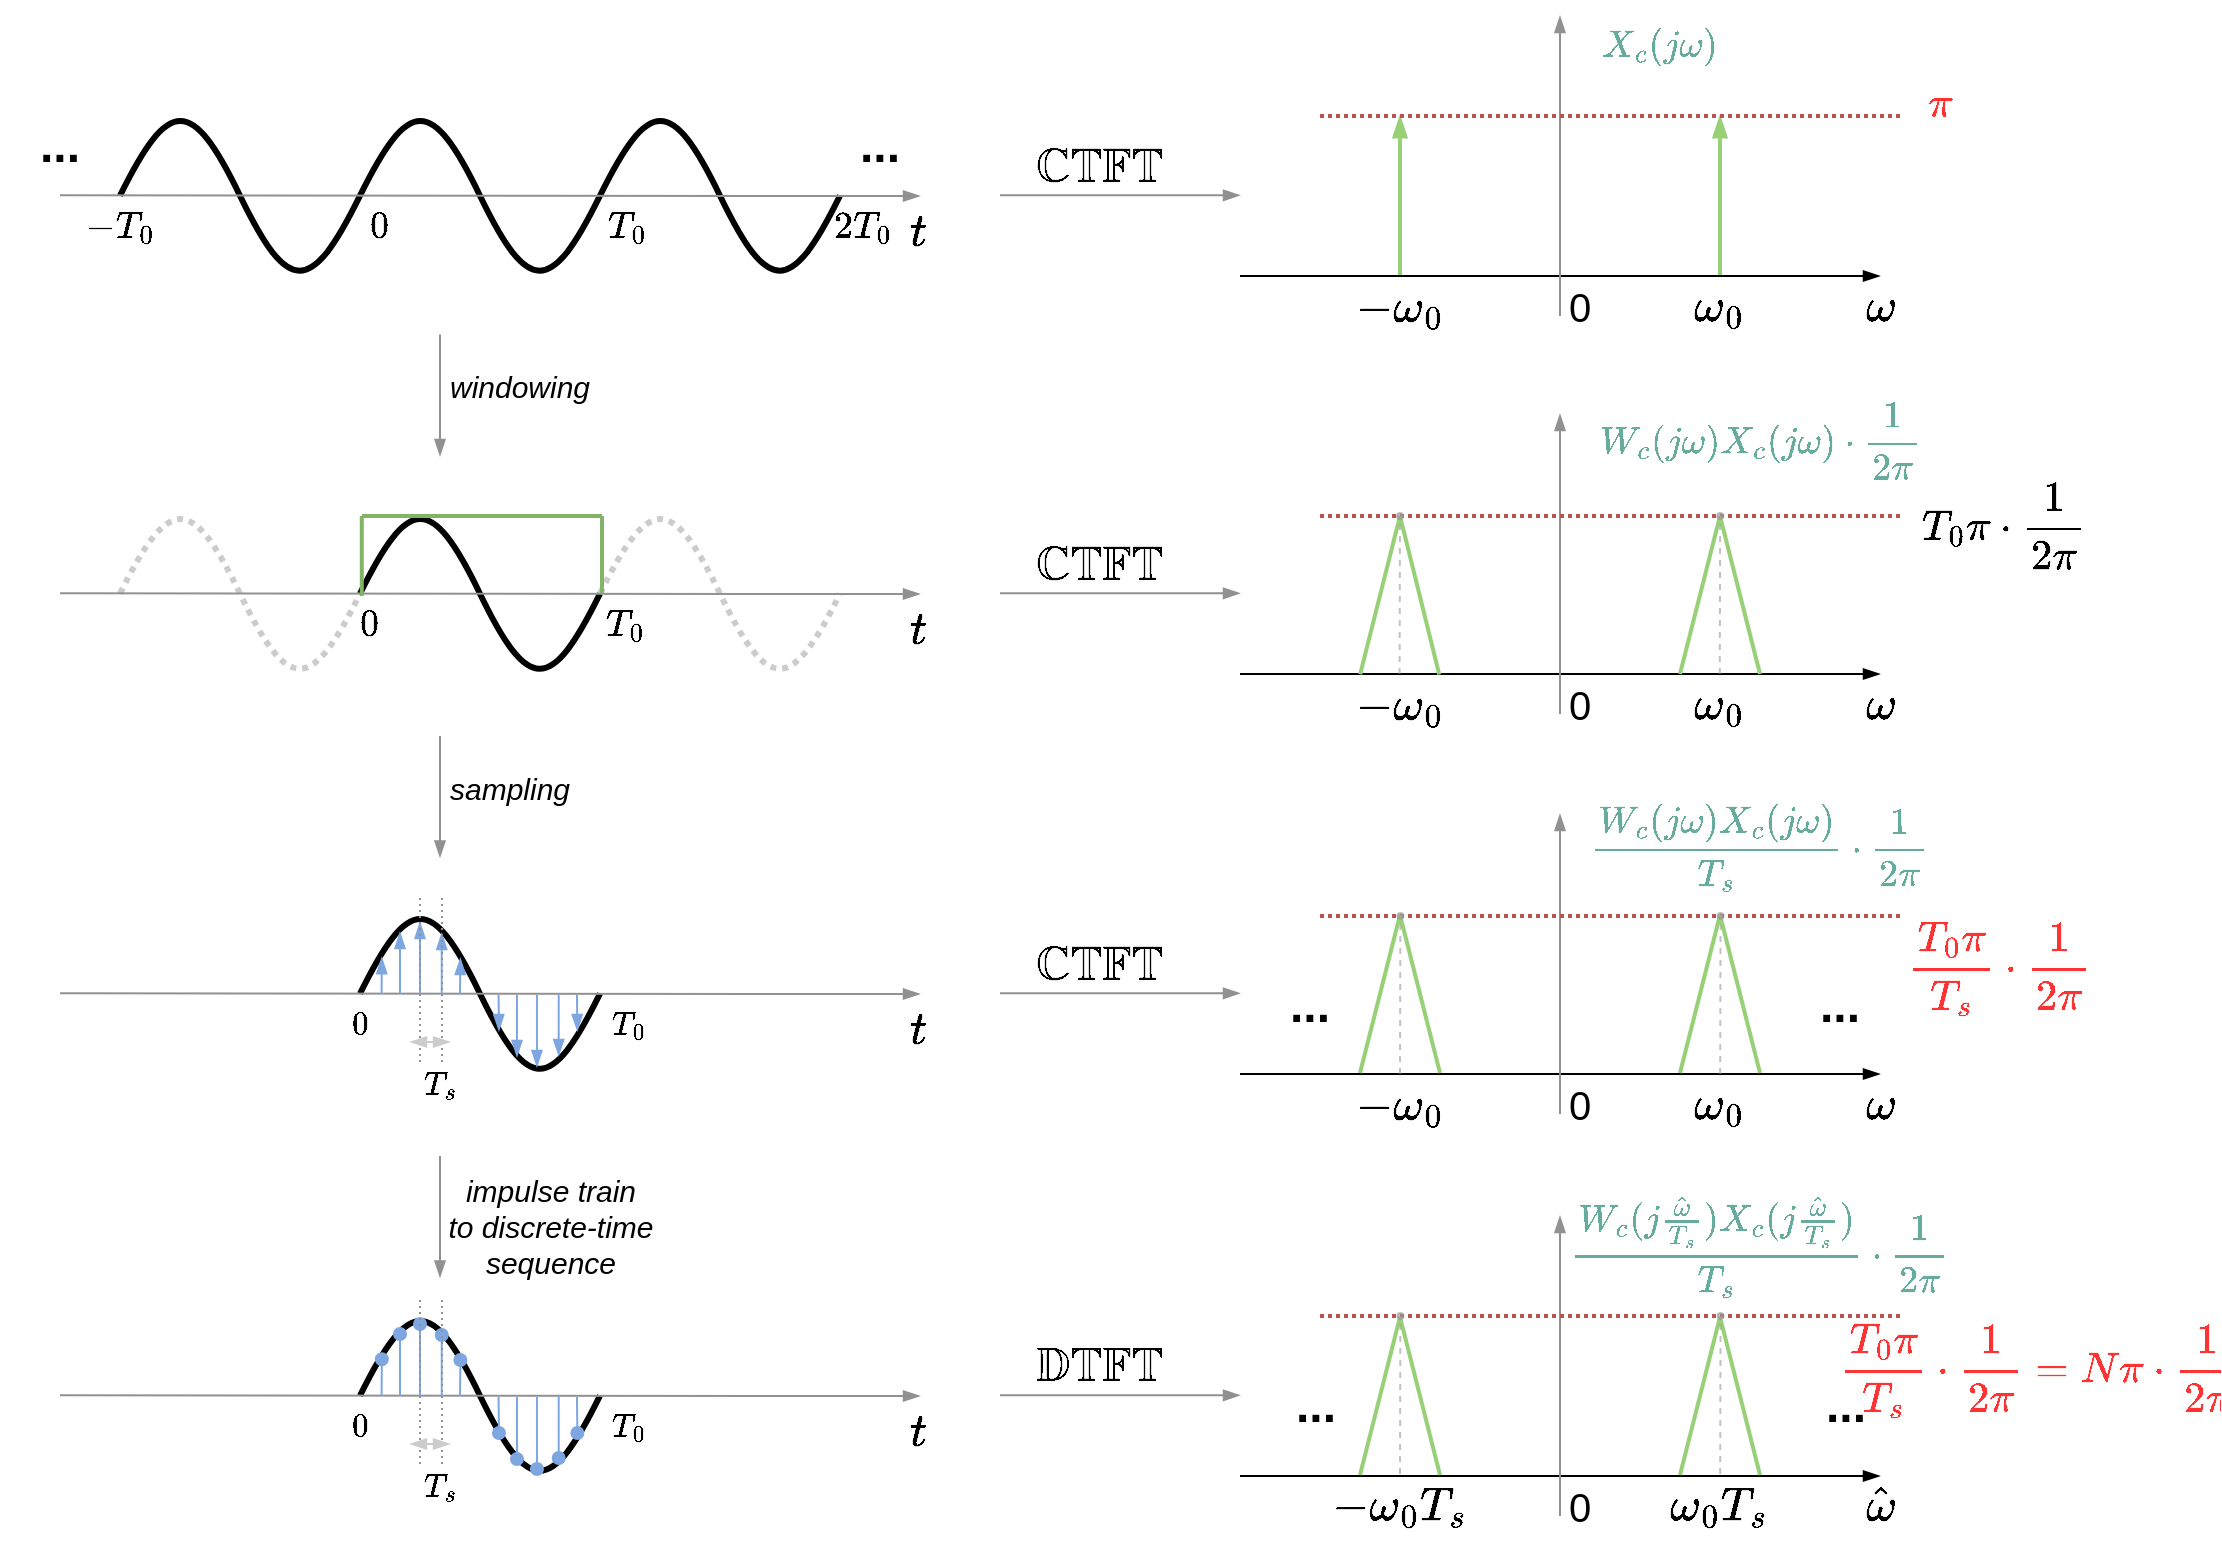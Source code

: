 <mxfile version="27.0.5">
  <diagram name="Page-1" id="kygFFd9STtXj5JH_N3mj">
    <mxGraphModel dx="1308" dy="1021" grid="1" gridSize="10" guides="1" tooltips="1" connect="1" arrows="1" fold="1" page="1" pageScale="1" pageWidth="850" pageHeight="1100" math="1" shadow="0">
      <root>
        <mxCell id="0" />
        <mxCell id="1" parent="0" />
        <mxCell id="BSecliJgVKlYDWdbfUVO-1" value="" style="pointerEvents=1;verticalLabelPosition=bottom;shadow=0;dashed=0;align=center;html=1;verticalAlign=top;shape=mxgraph.electrical.waveforms.sine_wave;strokeWidth=3;" parent="1" vertex="1">
          <mxGeometry x="80" y="230" width="120" height="100" as="geometry" />
        </mxCell>
        <mxCell id="BSecliJgVKlYDWdbfUVO-2" value="" style="pointerEvents=1;verticalLabelPosition=bottom;shadow=0;dashed=0;align=center;html=1;verticalAlign=top;shape=mxgraph.electrical.waveforms.sine_wave;strokeWidth=3;" parent="1" vertex="1">
          <mxGeometry x="200" y="230" width="120" height="100" as="geometry" />
        </mxCell>
        <mxCell id="BSecliJgVKlYDWdbfUVO-3" value="" style="pointerEvents=1;verticalLabelPosition=bottom;shadow=0;dashed=0;align=center;html=1;verticalAlign=top;shape=mxgraph.electrical.waveforms.sine_wave;strokeWidth=3;" parent="1" vertex="1">
          <mxGeometry x="320" y="230" width="120" height="100" as="geometry" />
        </mxCell>
        <mxCell id="BSecliJgVKlYDWdbfUVO-4" value="" style="endArrow=blockThin;html=1;rounded=0;endFill=1;strokeWidth=2;strokeColor=#97D077;" parent="1" edge="1">
          <mxGeometry width="50" height="50" relative="1" as="geometry">
            <mxPoint x="720" y="320" as="sourcePoint" />
            <mxPoint x="720" y="240" as="targetPoint" />
          </mxGeometry>
        </mxCell>
        <mxCell id="BSecliJgVKlYDWdbfUVO-5" value="" style="endArrow=blockThin;html=1;rounded=0;endFill=1;strokeWidth=2;strokeColor=#97D077;" parent="1" edge="1">
          <mxGeometry width="50" height="50" relative="1" as="geometry">
            <mxPoint x="880" y="320" as="sourcePoint" />
            <mxPoint x="880" y="240" as="targetPoint" />
          </mxGeometry>
        </mxCell>
        <mxCell id="BSecliJgVKlYDWdbfUVO-6" value="" style="endArrow=blockThin;html=1;rounded=0;endFill=1;" parent="1" edge="1">
          <mxGeometry width="50" height="50" relative="1" as="geometry">
            <mxPoint x="640" y="320" as="sourcePoint" />
            <mxPoint x="960" y="320" as="targetPoint" />
          </mxGeometry>
        </mxCell>
        <mxCell id="BSecliJgVKlYDWdbfUVO-7" value="" style="endArrow=blockThin;html=1;rounded=0;endFill=1;strokeColor=#919191;" parent="1" edge="1">
          <mxGeometry width="50" height="50" relative="1" as="geometry">
            <mxPoint x="520" y="279.66" as="sourcePoint" />
            <mxPoint x="640" y="279.66" as="targetPoint" />
          </mxGeometry>
        </mxCell>
        <mxCell id="BSecliJgVKlYDWdbfUVO-9" value="&lt;font color=&quot;#ff3333&quot; style=&quot;font-size: 18px;&quot;&gt;$$\pi$$&lt;/font&gt;" style="text;html=1;align=center;verticalAlign=middle;whiteSpace=wrap;rounded=0;" parent="1" vertex="1">
          <mxGeometry x="960" y="220" width="60" height="30" as="geometry" />
        </mxCell>
        <mxCell id="BSecliJgVKlYDWdbfUVO-10" value="" style="endArrow=blockThin;html=1;rounded=0;strokeColor=#919191;endFill=1;" parent="1" edge="1">
          <mxGeometry width="50" height="50" relative="1" as="geometry">
            <mxPoint x="800" y="340" as="sourcePoint" />
            <mxPoint x="800" y="190" as="targetPoint" />
          </mxGeometry>
        </mxCell>
        <mxCell id="BSecliJgVKlYDWdbfUVO-11" value="&lt;font style=&quot;font-size: 20px;&quot;&gt;0&lt;/font&gt;" style="text;html=1;align=center;verticalAlign=middle;whiteSpace=wrap;rounded=0;" parent="1" vertex="1">
          <mxGeometry x="780" y="320" width="60" height="30" as="geometry" />
        </mxCell>
        <mxCell id="BSecliJgVKlYDWdbfUVO-12" value="&lt;font style=&quot;font-size: 20px;&quot;&gt;$$-\omega_0$$&lt;/font&gt;" style="text;html=1;align=center;verticalAlign=middle;whiteSpace=wrap;rounded=0;" parent="1" vertex="1">
          <mxGeometry x="690" y="320" width="60" height="30" as="geometry" />
        </mxCell>
        <mxCell id="BSecliJgVKlYDWdbfUVO-13" value="&lt;font style=&quot;font-size: 20px;&quot;&gt;$$\omega_0$$&lt;/font&gt;" style="text;html=1;align=center;verticalAlign=middle;whiteSpace=wrap;rounded=0;" parent="1" vertex="1">
          <mxGeometry x="850" y="320" width="60" height="30" as="geometry" />
        </mxCell>
        <mxCell id="BSecliJgVKlYDWdbfUVO-14" value="&lt;font style=&quot;font-size: 20px;&quot;&gt;$$\omega$$&lt;/font&gt;" style="text;html=1;align=center;verticalAlign=middle;whiteSpace=wrap;rounded=0;" parent="1" vertex="1">
          <mxGeometry x="930" y="320" width="60" height="30" as="geometry" />
        </mxCell>
        <mxCell id="BSecliJgVKlYDWdbfUVO-15" value="" style="endArrow=blockThin;html=1;rounded=0;endFill=1;strokeColor=#919191;" parent="1" edge="1">
          <mxGeometry width="50" height="50" relative="1" as="geometry">
            <mxPoint x="50" y="279.66" as="sourcePoint" />
            <mxPoint x="480" y="280" as="targetPoint" />
          </mxGeometry>
        </mxCell>
        <mxCell id="BSecliJgVKlYDWdbfUVO-16" value="&lt;font style=&quot;font-size: 20px;&quot;&gt;$$t$$&lt;/font&gt;" style="text;html=1;align=center;verticalAlign=middle;whiteSpace=wrap;rounded=0;" parent="1" vertex="1">
          <mxGeometry x="449" y="282" width="60" height="30" as="geometry" />
        </mxCell>
        <mxCell id="BSecliJgVKlYDWdbfUVO-17" value="&lt;font style=&quot;font-size: 20px;&quot;&gt;$$\mathbb{CTFT}$$&lt;/font&gt;" style="text;html=1;align=center;verticalAlign=middle;whiteSpace=wrap;rounded=0;" parent="1" vertex="1">
          <mxGeometry x="540" y="250" width="60" height="30" as="geometry" />
        </mxCell>
        <mxCell id="BSecliJgVKlYDWdbfUVO-18" value="" style="pointerEvents=1;verticalLabelPosition=bottom;shadow=0;dashed=1;align=center;html=1;verticalAlign=top;shape=mxgraph.electrical.waveforms.sine_wave;strokeWidth=3;strokeColor=#CCCCCC;dashPattern=1 1;" parent="1" vertex="1">
          <mxGeometry x="80" y="429" width="120" height="100" as="geometry" />
        </mxCell>
        <mxCell id="BSecliJgVKlYDWdbfUVO-19" value="" style="pointerEvents=1;verticalLabelPosition=bottom;shadow=0;dashed=0;align=center;html=1;verticalAlign=top;shape=mxgraph.electrical.waveforms.sine_wave;strokeWidth=3;" parent="1" vertex="1">
          <mxGeometry x="200" y="429" width="120" height="100" as="geometry" />
        </mxCell>
        <mxCell id="BSecliJgVKlYDWdbfUVO-20" value="" style="pointerEvents=1;verticalLabelPosition=bottom;shadow=0;dashed=1;align=center;html=1;verticalAlign=top;shape=mxgraph.electrical.waveforms.sine_wave;strokeWidth=3;strokeColor=#CCCCCC;dashPattern=1 1;" parent="1" vertex="1">
          <mxGeometry x="320" y="429" width="120" height="100" as="geometry" />
        </mxCell>
        <mxCell id="BSecliJgVKlYDWdbfUVO-23" value="" style="endArrow=blockThin;html=1;rounded=0;endFill=1;" parent="1" edge="1">
          <mxGeometry width="50" height="50" relative="1" as="geometry">
            <mxPoint x="640" y="519" as="sourcePoint" />
            <mxPoint x="960" y="519" as="targetPoint" />
          </mxGeometry>
        </mxCell>
        <mxCell id="BSecliJgVKlYDWdbfUVO-24" value="" style="endArrow=blockThin;html=1;rounded=0;endFill=1;strokeColor=#919191;" parent="1" edge="1">
          <mxGeometry width="50" height="50" relative="1" as="geometry">
            <mxPoint x="520" y="478.66" as="sourcePoint" />
            <mxPoint x="640" y="478.66" as="targetPoint" />
          </mxGeometry>
        </mxCell>
        <mxCell id="BSecliJgVKlYDWdbfUVO-26" value="&lt;font style=&quot;font-size: 18px;&quot;&gt;$$T_0\pi\cdot\frac{1}{2\pi}$$&lt;/font&gt;" style="text;html=1;align=center;verticalAlign=middle;whiteSpace=wrap;rounded=0;" parent="1" vertex="1">
          <mxGeometry x="992" y="429" width="60" height="30" as="geometry" />
        </mxCell>
        <mxCell id="BSecliJgVKlYDWdbfUVO-27" value="" style="endArrow=blockThin;html=1;rounded=0;strokeColor=#919191;endFill=1;" parent="1" edge="1">
          <mxGeometry width="50" height="50" relative="1" as="geometry">
            <mxPoint x="800" y="539" as="sourcePoint" />
            <mxPoint x="800" y="389" as="targetPoint" />
          </mxGeometry>
        </mxCell>
        <mxCell id="BSecliJgVKlYDWdbfUVO-28" value="&lt;font style=&quot;font-size: 20px;&quot;&gt;0&lt;/font&gt;" style="text;html=1;align=center;verticalAlign=middle;whiteSpace=wrap;rounded=0;" parent="1" vertex="1">
          <mxGeometry x="780" y="519" width="60" height="30" as="geometry" />
        </mxCell>
        <mxCell id="BSecliJgVKlYDWdbfUVO-29" value="&lt;font style=&quot;font-size: 20px;&quot;&gt;$$-\omega_0$$&lt;/font&gt;" style="text;html=1;align=center;verticalAlign=middle;whiteSpace=wrap;rounded=0;" parent="1" vertex="1">
          <mxGeometry x="690" y="519" width="60" height="30" as="geometry" />
        </mxCell>
        <mxCell id="BSecliJgVKlYDWdbfUVO-30" value="&lt;font style=&quot;font-size: 20px;&quot;&gt;$$\omega_0$$&lt;/font&gt;" style="text;html=1;align=center;verticalAlign=middle;whiteSpace=wrap;rounded=0;" parent="1" vertex="1">
          <mxGeometry x="850" y="519" width="60" height="30" as="geometry" />
        </mxCell>
        <mxCell id="BSecliJgVKlYDWdbfUVO-31" value="&lt;font style=&quot;font-size: 20px;&quot;&gt;$$\omega$$&lt;/font&gt;" style="text;html=1;align=center;verticalAlign=middle;whiteSpace=wrap;rounded=0;" parent="1" vertex="1">
          <mxGeometry x="930" y="519" width="60" height="30" as="geometry" />
        </mxCell>
        <mxCell id="BSecliJgVKlYDWdbfUVO-32" value="" style="endArrow=blockThin;html=1;rounded=0;endFill=1;strokeColor=#919191;" parent="1" edge="1">
          <mxGeometry width="50" height="50" relative="1" as="geometry">
            <mxPoint x="50" y="478.66" as="sourcePoint" />
            <mxPoint x="480" y="479" as="targetPoint" />
          </mxGeometry>
        </mxCell>
        <mxCell id="BSecliJgVKlYDWdbfUVO-33" value="&lt;font style=&quot;font-size: 20px;&quot;&gt;$$t$$&lt;/font&gt;" style="text;html=1;align=center;verticalAlign=middle;whiteSpace=wrap;rounded=0;" parent="1" vertex="1">
          <mxGeometry x="449" y="481" width="60" height="30" as="geometry" />
        </mxCell>
        <mxCell id="BSecliJgVKlYDWdbfUVO-34" value="&lt;font style=&quot;font-size: 20px;&quot;&gt;$$\mathbb{CTFT}$$&lt;/font&gt;" style="text;html=1;align=center;verticalAlign=middle;whiteSpace=wrap;rounded=0;" parent="1" vertex="1">
          <mxGeometry x="540" y="449" width="60" height="30" as="geometry" />
        </mxCell>
        <mxCell id="BSecliJgVKlYDWdbfUVO-35" value="" style="endArrow=none;html=1;rounded=0;fillColor=#d5e8d4;strokeColor=#82b366;strokeWidth=2;" parent="1" edge="1">
          <mxGeometry width="50" height="50" relative="1" as="geometry">
            <mxPoint x="201" y="440" as="sourcePoint" />
            <mxPoint x="321" y="440" as="targetPoint" />
          </mxGeometry>
        </mxCell>
        <mxCell id="BSecliJgVKlYDWdbfUVO-37" value="" style="endArrow=none;html=1;rounded=0;fillColor=#d5e8d4;strokeColor=#82b366;strokeWidth=2;" parent="1" edge="1">
          <mxGeometry width="50" height="50" relative="1" as="geometry">
            <mxPoint x="200.89" y="480" as="sourcePoint" />
            <mxPoint x="200.89" y="440" as="targetPoint" />
          </mxGeometry>
        </mxCell>
        <mxCell id="BSecliJgVKlYDWdbfUVO-38" value="" style="endArrow=none;html=1;rounded=0;fillColor=#d5e8d4;strokeColor=#82b366;strokeWidth=2;" parent="1" edge="1">
          <mxGeometry width="50" height="50" relative="1" as="geometry">
            <mxPoint x="321" y="479" as="sourcePoint" />
            <mxPoint x="321" y="440" as="targetPoint" />
          </mxGeometry>
        </mxCell>
        <mxCell id="BSecliJgVKlYDWdbfUVO-39" value="&lt;font style=&quot;font-size: 16px;&quot;&gt;$$0$$&lt;/font&gt;" style="text;html=1;align=center;verticalAlign=middle;whiteSpace=wrap;rounded=0;" parent="1" vertex="1">
          <mxGeometry x="180" y="280" width="60" height="30" as="geometry" />
        </mxCell>
        <mxCell id="BSecliJgVKlYDWdbfUVO-41" value="&lt;font style=&quot;font-size: 16px;&quot;&gt;$$T_0$$&lt;/font&gt;" style="text;html=1;align=center;verticalAlign=middle;whiteSpace=wrap;rounded=0;" parent="1" vertex="1">
          <mxGeometry x="304" y="280" width="60" height="30" as="geometry" />
        </mxCell>
        <mxCell id="BSecliJgVKlYDWdbfUVO-43" value="&lt;font style=&quot;font-size: 16px;&quot;&gt;$$-T_0$$&lt;/font&gt;" style="text;html=1;align=center;verticalAlign=middle;whiteSpace=wrap;rounded=0;" parent="1" vertex="1">
          <mxGeometry x="50" y="280" width="60" height="30" as="geometry" />
        </mxCell>
        <mxCell id="BSecliJgVKlYDWdbfUVO-45" value="&lt;b style=&quot;&quot;&gt;&lt;font style=&quot;font-size: 24px;&quot;&gt;...&lt;/font&gt;&lt;/b&gt;" style="text;html=1;align=center;verticalAlign=middle;whiteSpace=wrap;rounded=0;" parent="1" vertex="1">
          <mxGeometry x="20" y="240" width="60" height="30" as="geometry" />
        </mxCell>
        <mxCell id="BSecliJgVKlYDWdbfUVO-46" value="&lt;b style=&quot;&quot;&gt;&lt;font style=&quot;font-size: 24px;&quot;&gt;...&lt;/font&gt;&lt;/b&gt;" style="text;html=1;align=center;verticalAlign=middle;whiteSpace=wrap;rounded=0;" parent="1" vertex="1">
          <mxGeometry x="430" y="240" width="60" height="30" as="geometry" />
        </mxCell>
        <mxCell id="BSecliJgVKlYDWdbfUVO-47" value="&lt;font style=&quot;font-size: 16px;&quot;&gt;$$0$$&lt;/font&gt;" style="text;html=1;align=center;verticalAlign=middle;whiteSpace=wrap;rounded=0;" parent="1" vertex="1">
          <mxGeometry x="175" y="479" width="60" height="30" as="geometry" />
        </mxCell>
        <mxCell id="BSecliJgVKlYDWdbfUVO-48" value="&lt;font style=&quot;font-size: 16px;&quot;&gt;$$T_0$$&lt;/font&gt;" style="text;html=1;align=center;verticalAlign=middle;whiteSpace=wrap;rounded=0;" parent="1" vertex="1">
          <mxGeometry x="303" y="479" width="60" height="30" as="geometry" />
        </mxCell>
        <mxCell id="BSecliJgVKlYDWdbfUVO-49" value="" style="endArrow=blockThin;html=1;rounded=0;endFill=1;strokeColor=#919191;" parent="1" edge="1">
          <mxGeometry width="50" height="50" relative="1" as="geometry">
            <mxPoint x="240" y="349.31" as="sourcePoint" />
            <mxPoint x="240" y="410" as="targetPoint" />
          </mxGeometry>
        </mxCell>
        <mxCell id="BSecliJgVKlYDWdbfUVO-50" value="&lt;font style=&quot;font-size: 15px;&quot;&gt;&lt;i&gt;windowing&lt;/i&gt;&lt;/font&gt;" style="text;html=1;align=center;verticalAlign=middle;whiteSpace=wrap;rounded=0;" parent="1" vertex="1">
          <mxGeometry x="250" y="360" width="60" height="30" as="geometry" />
        </mxCell>
        <mxCell id="BSecliJgVKlYDWdbfUVO-75" value="" style="pointerEvents=1;verticalLabelPosition=bottom;shadow=0;dashed=0;align=center;html=1;verticalAlign=top;shape=mxgraph.electrical.waveforms.sine_wave;strokeWidth=3;" parent="1" vertex="1">
          <mxGeometry x="200" y="629" width="120" height="100" as="geometry" />
        </mxCell>
        <mxCell id="BSecliJgVKlYDWdbfUVO-79" value="" style="endArrow=blockThin;html=1;rounded=0;endFill=1;" parent="1" edge="1">
          <mxGeometry width="50" height="50" relative="1" as="geometry">
            <mxPoint x="640" y="719" as="sourcePoint" />
            <mxPoint x="960" y="719" as="targetPoint" />
          </mxGeometry>
        </mxCell>
        <mxCell id="BSecliJgVKlYDWdbfUVO-80" value="" style="endArrow=blockThin;html=1;rounded=0;endFill=1;strokeColor=#919191;" parent="1" edge="1">
          <mxGeometry width="50" height="50" relative="1" as="geometry">
            <mxPoint x="520" y="678.66" as="sourcePoint" />
            <mxPoint x="640" y="678.66" as="targetPoint" />
          </mxGeometry>
        </mxCell>
        <mxCell id="BSecliJgVKlYDWdbfUVO-83" value="" style="endArrow=blockThin;html=1;rounded=0;strokeColor=#919191;endFill=1;" parent="1" edge="1">
          <mxGeometry width="50" height="50" relative="1" as="geometry">
            <mxPoint x="800" y="739" as="sourcePoint" />
            <mxPoint x="800" y="589" as="targetPoint" />
          </mxGeometry>
        </mxCell>
        <mxCell id="BSecliJgVKlYDWdbfUVO-84" value="&lt;font style=&quot;font-size: 20px;&quot;&gt;0&lt;/font&gt;" style="text;html=1;align=center;verticalAlign=middle;whiteSpace=wrap;rounded=0;" parent="1" vertex="1">
          <mxGeometry x="780" y="719" width="60" height="30" as="geometry" />
        </mxCell>
        <mxCell id="BSecliJgVKlYDWdbfUVO-85" value="&lt;font style=&quot;font-size: 20px;&quot;&gt;$$-\omega_0$$&lt;/font&gt;" style="text;html=1;align=center;verticalAlign=middle;whiteSpace=wrap;rounded=0;" parent="1" vertex="1">
          <mxGeometry x="690" y="719" width="60" height="30" as="geometry" />
        </mxCell>
        <mxCell id="BSecliJgVKlYDWdbfUVO-86" value="&lt;font style=&quot;font-size: 20px;&quot;&gt;$$\omega_0$$&lt;/font&gt;" style="text;html=1;align=center;verticalAlign=middle;whiteSpace=wrap;rounded=0;" parent="1" vertex="1">
          <mxGeometry x="850" y="719" width="60" height="30" as="geometry" />
        </mxCell>
        <mxCell id="BSecliJgVKlYDWdbfUVO-87" value="&lt;font style=&quot;font-size: 20px;&quot;&gt;$$\omega$$&lt;/font&gt;" style="text;html=1;align=center;verticalAlign=middle;whiteSpace=wrap;rounded=0;" parent="1" vertex="1">
          <mxGeometry x="930" y="719" width="60" height="30" as="geometry" />
        </mxCell>
        <mxCell id="BSecliJgVKlYDWdbfUVO-88" value="" style="endArrow=blockThin;html=1;rounded=0;endFill=1;strokeColor=#919191;" parent="1" edge="1">
          <mxGeometry width="50" height="50" relative="1" as="geometry">
            <mxPoint x="50" y="678.66" as="sourcePoint" />
            <mxPoint x="480" y="679" as="targetPoint" />
          </mxGeometry>
        </mxCell>
        <mxCell id="BSecliJgVKlYDWdbfUVO-89" value="&lt;font style=&quot;font-size: 20px;&quot;&gt;$$t$$&lt;/font&gt;" style="text;html=1;align=center;verticalAlign=middle;whiteSpace=wrap;rounded=0;" parent="1" vertex="1">
          <mxGeometry x="449" y="681" width="60" height="30" as="geometry" />
        </mxCell>
        <mxCell id="BSecliJgVKlYDWdbfUVO-90" value="&lt;font style=&quot;font-size: 20px;&quot;&gt;$$\mathbb{CTFT}$$&lt;/font&gt;" style="text;html=1;align=center;verticalAlign=middle;whiteSpace=wrap;rounded=0;" parent="1" vertex="1">
          <mxGeometry x="540" y="649" width="60" height="30" as="geometry" />
        </mxCell>
        <mxCell id="BSecliJgVKlYDWdbfUVO-94" value="&lt;font style=&quot;font-size: 14px;&quot;&gt;$$0$$&lt;/font&gt;" style="text;html=1;align=center;verticalAlign=middle;whiteSpace=wrap;rounded=0;" parent="1" vertex="1">
          <mxGeometry x="170" y="679" width="60" height="30" as="geometry" />
        </mxCell>
        <mxCell id="BSecliJgVKlYDWdbfUVO-95" value="&lt;font style=&quot;font-size: 14px;&quot;&gt;$$T_0$$&lt;/font&gt;" style="text;html=1;align=center;verticalAlign=middle;whiteSpace=wrap;rounded=0;" parent="1" vertex="1">
          <mxGeometry x="305" y="679" width="60" height="30" as="geometry" />
        </mxCell>
        <mxCell id="BSecliJgVKlYDWdbfUVO-96" value="" style="endArrow=blockThin;html=1;rounded=0;endFill=1;strokeColor=#7EA6E0;entryX=0.091;entryY=0.316;entryDx=0;entryDy=0;entryPerimeter=0;" parent="1" target="BSecliJgVKlYDWdbfUVO-75" edge="1">
          <mxGeometry width="50" height="50" relative="1" as="geometry">
            <mxPoint x="210.8" y="679" as="sourcePoint" />
            <mxPoint x="210.8" y="645" as="targetPoint" />
          </mxGeometry>
        </mxCell>
        <mxCell id="BSecliJgVKlYDWdbfUVO-97" value="" style="endArrow=blockThin;html=1;rounded=0;endFill=1;strokeColor=#7EA6E0;" parent="1" edge="1">
          <mxGeometry width="50" height="50" relative="1" as="geometry">
            <mxPoint x="220" y="679" as="sourcePoint" />
            <mxPoint x="220" y="648" as="targetPoint" />
          </mxGeometry>
        </mxCell>
        <mxCell id="BSecliJgVKlYDWdbfUVO-98" value="" style="endArrow=blockThin;html=1;rounded=0;endFill=1;strokeColor=#7EA6E0;exitX=0;exitY=0;exitDx=0;exitDy=0;startSize=1;" parent="1" edge="1">
          <mxGeometry width="50" height="50" relative="1" as="geometry">
            <mxPoint x="230" y="679" as="sourcePoint" />
            <mxPoint x="230" y="643" as="targetPoint" />
          </mxGeometry>
        </mxCell>
        <mxCell id="BSecliJgVKlYDWdbfUVO-99" value="" style="endArrow=blockThin;html=1;rounded=0;endFill=1;strokeColor=#7EA6E0;" parent="1" edge="1">
          <mxGeometry width="50" height="50" relative="1" as="geometry">
            <mxPoint x="240.87" y="679.5" as="sourcePoint" />
            <mxPoint x="240.87" y="648.5" as="targetPoint" />
          </mxGeometry>
        </mxCell>
        <mxCell id="BSecliJgVKlYDWdbfUVO-100" value="" style="endArrow=blockThin;html=1;rounded=0;endFill=1;strokeColor=#7EA6E0;entryX=0.091;entryY=0.316;entryDx=0;entryDy=0;entryPerimeter=0;" parent="1" edge="1">
          <mxGeometry width="50" height="50" relative="1" as="geometry">
            <mxPoint x="250" y="679" as="sourcePoint" />
            <mxPoint x="250.2" y="661" as="targetPoint" />
          </mxGeometry>
        </mxCell>
        <mxCell id="BSecliJgVKlYDWdbfUVO-101" value="" style="endArrow=blockThin;html=1;rounded=0;endFill=1;strokeColor=#7EA6E0;entryX=0.091;entryY=0.316;entryDx=0;entryDy=0;entryPerimeter=0;" parent="1" edge="1">
          <mxGeometry width="50" height="50" relative="1" as="geometry">
            <mxPoint x="269.28" y="679.5" as="sourcePoint" />
            <mxPoint x="269.48" y="697.5" as="targetPoint" />
          </mxGeometry>
        </mxCell>
        <mxCell id="BSecliJgVKlYDWdbfUVO-102" value="" style="endArrow=blockThin;html=1;rounded=0;endFill=1;strokeColor=#7EA6E0;" parent="1" edge="1">
          <mxGeometry width="50" height="50" relative="1" as="geometry">
            <mxPoint x="278.48" y="679.5" as="sourcePoint" />
            <mxPoint x="278.48" y="710.5" as="targetPoint" />
          </mxGeometry>
        </mxCell>
        <mxCell id="BSecliJgVKlYDWdbfUVO-103" value="" style="endArrow=blockThin;html=1;rounded=0;endFill=1;strokeColor=#7EA6E0;exitX=0;exitY=0;exitDx=0;exitDy=0;startSize=1;" parent="1" edge="1">
          <mxGeometry width="50" height="50" relative="1" as="geometry">
            <mxPoint x="288.48" y="679.5" as="sourcePoint" />
            <mxPoint x="288.48" y="715.5" as="targetPoint" />
          </mxGeometry>
        </mxCell>
        <mxCell id="BSecliJgVKlYDWdbfUVO-104" value="" style="endArrow=blockThin;html=1;rounded=0;endFill=1;strokeColor=#7EA6E0;" parent="1" edge="1">
          <mxGeometry width="50" height="50" relative="1" as="geometry">
            <mxPoint x="299.35" y="679.0" as="sourcePoint" />
            <mxPoint x="299.35" y="710.0" as="targetPoint" />
          </mxGeometry>
        </mxCell>
        <mxCell id="BSecliJgVKlYDWdbfUVO-105" value="" style="endArrow=blockThin;html=1;rounded=0;endFill=1;strokeColor=#7EA6E0;entryX=0.091;entryY=0.316;entryDx=0;entryDy=0;entryPerimeter=0;" parent="1" edge="1">
          <mxGeometry width="50" height="50" relative="1" as="geometry">
            <mxPoint x="308.48" y="679.5" as="sourcePoint" />
            <mxPoint x="308.68" y="697.5" as="targetPoint" />
          </mxGeometry>
        </mxCell>
        <mxCell id="BSecliJgVKlYDWdbfUVO-106" value="" style="endArrow=none;html=1;rounded=0;strokeColor=#919191;endFill=0;dashed=1;dashPattern=1 2;" parent="1" edge="1">
          <mxGeometry width="50" height="50" relative="1" as="geometry">
            <mxPoint x="230" y="713" as="sourcePoint" />
            <mxPoint x="230" y="629" as="targetPoint" />
          </mxGeometry>
        </mxCell>
        <mxCell id="BSecliJgVKlYDWdbfUVO-107" value="" style="endArrow=none;html=1;rounded=0;strokeColor=#919191;endFill=0;dashed=1;dashPattern=1 2;" parent="1" edge="1">
          <mxGeometry width="50" height="50" relative="1" as="geometry">
            <mxPoint x="241" y="713" as="sourcePoint" />
            <mxPoint x="241" y="629" as="targetPoint" />
          </mxGeometry>
        </mxCell>
        <mxCell id="BSecliJgVKlYDWdbfUVO-108" value="" style="endArrow=blockThin;startArrow=blockThin;html=1;rounded=0;endFill=1;startFill=1;strokeColor=#CCCCCC;" parent="1" edge="1">
          <mxGeometry width="50" height="50" relative="1" as="geometry">
            <mxPoint x="225" y="703" as="sourcePoint" />
            <mxPoint x="245" y="703" as="targetPoint" />
          </mxGeometry>
        </mxCell>
        <mxCell id="BSecliJgVKlYDWdbfUVO-109" value="&lt;font style=&quot;font-size: 14px;&quot;&gt;$$T_s$$&lt;/font&gt;" style="text;html=1;align=center;verticalAlign=middle;whiteSpace=wrap;rounded=0;" parent="1" vertex="1">
          <mxGeometry x="210" y="709" width="60" height="30" as="geometry" />
        </mxCell>
        <mxCell id="BSecliJgVKlYDWdbfUVO-111" value="" style="pointerEvents=1;verticalLabelPosition=bottom;shadow=0;dashed=0;align=center;html=1;verticalAlign=top;shape=mxgraph.electrical.waveforms.sine_wave;strokeWidth=3;" parent="1" vertex="1">
          <mxGeometry x="200" y="830" width="120" height="100" as="geometry" />
        </mxCell>
        <mxCell id="BSecliJgVKlYDWdbfUVO-114" value="" style="endArrow=blockThin;html=1;rounded=0;endFill=1;" parent="1" edge="1">
          <mxGeometry width="50" height="50" relative="1" as="geometry">
            <mxPoint x="640" y="920" as="sourcePoint" />
            <mxPoint x="960" y="920" as="targetPoint" />
          </mxGeometry>
        </mxCell>
        <mxCell id="BSecliJgVKlYDWdbfUVO-115" value="" style="endArrow=blockThin;html=1;rounded=0;endFill=1;strokeColor=#919191;" parent="1" edge="1">
          <mxGeometry width="50" height="50" relative="1" as="geometry">
            <mxPoint x="520" y="879.66" as="sourcePoint" />
            <mxPoint x="640" y="879.66" as="targetPoint" />
          </mxGeometry>
        </mxCell>
        <mxCell id="BSecliJgVKlYDWdbfUVO-117" value="" style="endArrow=blockThin;html=1;rounded=0;strokeColor=#919191;endFill=1;" parent="1" edge="1">
          <mxGeometry width="50" height="50" relative="1" as="geometry">
            <mxPoint x="800" y="940" as="sourcePoint" />
            <mxPoint x="800" y="790" as="targetPoint" />
          </mxGeometry>
        </mxCell>
        <mxCell id="BSecliJgVKlYDWdbfUVO-118" value="&lt;font style=&quot;font-size: 20px;&quot;&gt;0&lt;/font&gt;" style="text;html=1;align=center;verticalAlign=middle;whiteSpace=wrap;rounded=0;" parent="1" vertex="1">
          <mxGeometry x="780" y="920" width="60" height="30" as="geometry" />
        </mxCell>
        <mxCell id="BSecliJgVKlYDWdbfUVO-119" value="&lt;font style=&quot;font-size: 20px;&quot;&gt;$$-\omega_0T_s$$&lt;/font&gt;" style="text;html=1;align=center;verticalAlign=middle;whiteSpace=wrap;rounded=0;" parent="1" vertex="1">
          <mxGeometry x="690" y="920" width="60" height="30" as="geometry" />
        </mxCell>
        <mxCell id="BSecliJgVKlYDWdbfUVO-120" value="&lt;span style=&quot;font-size: 20px;&quot;&gt;$$\omega_0T_s$$&lt;/span&gt;" style="text;html=1;align=center;verticalAlign=middle;whiteSpace=wrap;rounded=0;" parent="1" vertex="1">
          <mxGeometry x="850" y="920" width="60" height="30" as="geometry" />
        </mxCell>
        <mxCell id="BSecliJgVKlYDWdbfUVO-121" value="&lt;font style=&quot;font-size: 20px;&quot;&gt;$$\hat{\omega}$$&lt;/font&gt;" style="text;html=1;align=center;verticalAlign=middle;whiteSpace=wrap;rounded=0;" parent="1" vertex="1">
          <mxGeometry x="930" y="920" width="60" height="30" as="geometry" />
        </mxCell>
        <mxCell id="BSecliJgVKlYDWdbfUVO-122" value="" style="endArrow=blockThin;html=1;rounded=0;endFill=1;strokeColor=#919191;" parent="1" edge="1">
          <mxGeometry width="50" height="50" relative="1" as="geometry">
            <mxPoint x="50" y="879.66" as="sourcePoint" />
            <mxPoint x="480" y="880" as="targetPoint" />
          </mxGeometry>
        </mxCell>
        <mxCell id="BSecliJgVKlYDWdbfUVO-123" value="&lt;font style=&quot;font-size: 20px;&quot;&gt;$$t$$&lt;/font&gt;" style="text;html=1;align=center;verticalAlign=middle;whiteSpace=wrap;rounded=0;" parent="1" vertex="1">
          <mxGeometry x="449" y="882" width="60" height="30" as="geometry" />
        </mxCell>
        <mxCell id="BSecliJgVKlYDWdbfUVO-124" value="&lt;font style=&quot;font-size: 20px;&quot;&gt;$$\mathbb{DTFT}$$&lt;/font&gt;" style="text;html=1;align=center;verticalAlign=middle;whiteSpace=wrap;rounded=0;" parent="1" vertex="1">
          <mxGeometry x="540" y="850" width="60" height="30" as="geometry" />
        </mxCell>
        <mxCell id="BSecliJgVKlYDWdbfUVO-125" value="&lt;font style=&quot;font-size: 14px;&quot;&gt;$$0$$&lt;/font&gt;" style="text;html=1;align=center;verticalAlign=middle;whiteSpace=wrap;rounded=0;" parent="1" vertex="1">
          <mxGeometry x="170" y="880" width="60" height="30" as="geometry" />
        </mxCell>
        <mxCell id="BSecliJgVKlYDWdbfUVO-126" value="&lt;font style=&quot;font-size: 14px;&quot;&gt;$$T_0$$&lt;/font&gt;" style="text;html=1;align=center;verticalAlign=middle;whiteSpace=wrap;rounded=0;" parent="1" vertex="1">
          <mxGeometry x="305" y="880" width="60" height="30" as="geometry" />
        </mxCell>
        <mxCell id="BSecliJgVKlYDWdbfUVO-127" value="" style="endArrow=oval;html=1;rounded=0;endFill=1;strokeColor=#7EA6E0;entryX=0.091;entryY=0.316;entryDx=0;entryDy=0;entryPerimeter=0;" parent="1" target="BSecliJgVKlYDWdbfUVO-111" edge="1">
          <mxGeometry width="50" height="50" relative="1" as="geometry">
            <mxPoint x="210.8" y="880" as="sourcePoint" />
            <mxPoint x="210.8" y="846" as="targetPoint" />
          </mxGeometry>
        </mxCell>
        <mxCell id="BSecliJgVKlYDWdbfUVO-128" value="" style="endArrow=oval;html=1;rounded=0;endFill=1;strokeColor=#7EA6E0;" parent="1" edge="1">
          <mxGeometry width="50" height="50" relative="1" as="geometry">
            <mxPoint x="220" y="880" as="sourcePoint" />
            <mxPoint x="220" y="849" as="targetPoint" />
          </mxGeometry>
        </mxCell>
        <mxCell id="BSecliJgVKlYDWdbfUVO-129" value="" style="endArrow=oval;html=1;rounded=0;endFill=1;strokeColor=#7EA6E0;exitX=0;exitY=0;exitDx=0;exitDy=0;startSize=1;" parent="1" edge="1">
          <mxGeometry width="50" height="50" relative="1" as="geometry">
            <mxPoint x="230" y="880" as="sourcePoint" />
            <mxPoint x="230" y="844" as="targetPoint" />
          </mxGeometry>
        </mxCell>
        <mxCell id="BSecliJgVKlYDWdbfUVO-130" value="" style="endArrow=oval;html=1;rounded=0;endFill=1;strokeColor=#7EA6E0;" parent="1" edge="1">
          <mxGeometry width="50" height="50" relative="1" as="geometry">
            <mxPoint x="240.87" y="880.5" as="sourcePoint" />
            <mxPoint x="240.87" y="849.5" as="targetPoint" />
          </mxGeometry>
        </mxCell>
        <mxCell id="BSecliJgVKlYDWdbfUVO-131" value="" style="endArrow=oval;html=1;rounded=0;endFill=1;strokeColor=#7EA6E0;entryX=0.091;entryY=0.316;entryDx=0;entryDy=0;entryPerimeter=0;" parent="1" edge="1">
          <mxGeometry width="50" height="50" relative="1" as="geometry">
            <mxPoint x="250" y="880" as="sourcePoint" />
            <mxPoint x="250.2" y="862" as="targetPoint" />
          </mxGeometry>
        </mxCell>
        <mxCell id="BSecliJgVKlYDWdbfUVO-132" value="" style="endArrow=oval;html=1;rounded=0;endFill=1;strokeColor=#7EA6E0;entryX=0.091;entryY=0.316;entryDx=0;entryDy=0;entryPerimeter=0;" parent="1" edge="1">
          <mxGeometry width="50" height="50" relative="1" as="geometry">
            <mxPoint x="269.28" y="880.5" as="sourcePoint" />
            <mxPoint x="269.48" y="898.5" as="targetPoint" />
          </mxGeometry>
        </mxCell>
        <mxCell id="BSecliJgVKlYDWdbfUVO-133" value="" style="endArrow=oval;html=1;rounded=0;endFill=1;strokeColor=#7EA6E0;" parent="1" edge="1">
          <mxGeometry width="50" height="50" relative="1" as="geometry">
            <mxPoint x="278.48" y="880.5" as="sourcePoint" />
            <mxPoint x="278.48" y="911.5" as="targetPoint" />
          </mxGeometry>
        </mxCell>
        <mxCell id="BSecliJgVKlYDWdbfUVO-134" value="" style="endArrow=oval;html=1;rounded=0;endFill=1;strokeColor=#7EA6E0;exitX=0;exitY=0;exitDx=0;exitDy=0;startSize=1;" parent="1" edge="1">
          <mxGeometry width="50" height="50" relative="1" as="geometry">
            <mxPoint x="288.48" y="880.5" as="sourcePoint" />
            <mxPoint x="288.48" y="916.5" as="targetPoint" />
          </mxGeometry>
        </mxCell>
        <mxCell id="BSecliJgVKlYDWdbfUVO-135" value="" style="endArrow=oval;html=1;rounded=0;endFill=1;strokeColor=#7EA6E0;" parent="1" edge="1">
          <mxGeometry width="50" height="50" relative="1" as="geometry">
            <mxPoint x="299.35" y="880.0" as="sourcePoint" />
            <mxPoint x="299.35" y="911.0" as="targetPoint" />
          </mxGeometry>
        </mxCell>
        <mxCell id="BSecliJgVKlYDWdbfUVO-136" value="" style="endArrow=oval;html=1;rounded=0;endFill=1;strokeColor=#7EA6E0;entryX=0.091;entryY=0.316;entryDx=0;entryDy=0;entryPerimeter=0;" parent="1" edge="1">
          <mxGeometry width="50" height="50" relative="1" as="geometry">
            <mxPoint x="308.48" y="880.5" as="sourcePoint" />
            <mxPoint x="308.68" y="898.5" as="targetPoint" />
          </mxGeometry>
        </mxCell>
        <mxCell id="BSecliJgVKlYDWdbfUVO-137" value="" style="endArrow=none;html=1;rounded=0;strokeColor=#919191;endFill=0;dashed=1;dashPattern=1 2;" parent="1" edge="1">
          <mxGeometry width="50" height="50" relative="1" as="geometry">
            <mxPoint x="230" y="914" as="sourcePoint" />
            <mxPoint x="230" y="830" as="targetPoint" />
          </mxGeometry>
        </mxCell>
        <mxCell id="BSecliJgVKlYDWdbfUVO-138" value="" style="endArrow=none;html=1;rounded=0;strokeColor=#919191;endFill=0;dashed=1;dashPattern=1 2;" parent="1" edge="1">
          <mxGeometry width="50" height="50" relative="1" as="geometry">
            <mxPoint x="241" y="914" as="sourcePoint" />
            <mxPoint x="241" y="830" as="targetPoint" />
          </mxGeometry>
        </mxCell>
        <mxCell id="BSecliJgVKlYDWdbfUVO-139" value="" style="endArrow=blockThin;startArrow=blockThin;html=1;rounded=0;endFill=1;startFill=1;strokeColor=#CCCCCC;" parent="1" edge="1">
          <mxGeometry width="50" height="50" relative="1" as="geometry">
            <mxPoint x="225" y="904" as="sourcePoint" />
            <mxPoint x="245" y="904" as="targetPoint" />
          </mxGeometry>
        </mxCell>
        <mxCell id="BSecliJgVKlYDWdbfUVO-140" value="&lt;font style=&quot;font-size: 14px;&quot;&gt;$$T_s$$&lt;/font&gt;" style="text;html=1;align=center;verticalAlign=middle;whiteSpace=wrap;rounded=0;" parent="1" vertex="1">
          <mxGeometry x="210" y="910" width="60" height="30" as="geometry" />
        </mxCell>
        <mxCell id="BSecliJgVKlYDWdbfUVO-142" value="" style="endArrow=none;html=1;rounded=0;endFill=0;strokeColor=#b85450;dashed=1;dashPattern=1 1;fillColor=#f8cecc;strokeWidth=2;" parent="1" edge="1">
          <mxGeometry width="50" height="50" relative="1" as="geometry">
            <mxPoint x="680" y="840.0" as="sourcePoint" />
            <mxPoint x="970" y="840" as="targetPoint" />
          </mxGeometry>
        </mxCell>
        <mxCell id="BSecliJgVKlYDWdbfUVO-143" value="" style="endArrow=none;html=1;rounded=0;endFill=0;strokeColor=#b85450;dashed=1;dashPattern=1 1;fillColor=#f8cecc;strokeWidth=2;" parent="1" edge="1">
          <mxGeometry width="50" height="50" relative="1" as="geometry">
            <mxPoint x="680" y="240.0" as="sourcePoint" />
            <mxPoint x="970" y="240" as="targetPoint" />
          </mxGeometry>
        </mxCell>
        <mxCell id="BSecliJgVKlYDWdbfUVO-144" value="" style="endArrow=none;html=1;rounded=0;endFill=0;strokeColor=#b85450;dashed=1;dashPattern=1 1;fillColor=#f8cecc;strokeWidth=2;" parent="1" edge="1">
          <mxGeometry width="50" height="50" relative="1" as="geometry">
            <mxPoint x="680" y="440.0" as="sourcePoint" />
            <mxPoint x="970" y="440" as="targetPoint" />
          </mxGeometry>
        </mxCell>
        <mxCell id="BSecliJgVKlYDWdbfUVO-145" value="" style="endArrow=none;html=1;rounded=0;endFill=0;strokeColor=#b85450;dashed=1;dashPattern=1 1;fillColor=#f8cecc;strokeWidth=2;" parent="1" edge="1">
          <mxGeometry width="50" height="50" relative="1" as="geometry">
            <mxPoint x="680" y="640.0" as="sourcePoint" />
            <mxPoint x="970" y="640" as="targetPoint" />
          </mxGeometry>
        </mxCell>
        <mxCell id="BSecliJgVKlYDWdbfUVO-146" value="&lt;font style=&quot;font-size: 16px;&quot;&gt;$$2T_0$$&lt;/font&gt;" style="text;html=1;align=center;verticalAlign=middle;whiteSpace=wrap;rounded=0;" parent="1" vertex="1">
          <mxGeometry x="422" y="280" width="60" height="30" as="geometry" />
        </mxCell>
        <mxCell id="BSecliJgVKlYDWdbfUVO-147" value="" style="endArrow=blockThin;html=1;rounded=0;endFill=1;strokeColor=#919191;" parent="1" edge="1">
          <mxGeometry width="50" height="50" relative="1" as="geometry">
            <mxPoint x="240" y="550" as="sourcePoint" />
            <mxPoint x="240" y="610.69" as="targetPoint" />
          </mxGeometry>
        </mxCell>
        <mxCell id="BSecliJgVKlYDWdbfUVO-148" value="&lt;font style=&quot;font-size: 15px;&quot;&gt;&lt;i&gt;sampling&lt;/i&gt;&lt;/font&gt;" style="text;html=1;align=center;verticalAlign=middle;whiteSpace=wrap;rounded=0;" parent="1" vertex="1">
          <mxGeometry x="245" y="560.69" width="60" height="30" as="geometry" />
        </mxCell>
        <mxCell id="BSecliJgVKlYDWdbfUVO-150" value="" style="endArrow=blockThin;html=1;rounded=0;endFill=1;strokeColor=#919191;" parent="1" edge="1">
          <mxGeometry width="50" height="50" relative="1" as="geometry">
            <mxPoint x="240" y="760" as="sourcePoint" />
            <mxPoint x="240" y="820.69" as="targetPoint" />
          </mxGeometry>
        </mxCell>
        <mxCell id="BSecliJgVKlYDWdbfUVO-151" value="&lt;div style=&quot;font-size: 15px;&quot;&gt;&lt;font style=&quot;font-size: 15px;&quot;&gt;&lt;i&gt;impulse train&lt;/i&gt;&lt;/font&gt;&lt;/div&gt;&lt;div style=&quot;font-size: 15px;&quot;&gt;&lt;font style=&quot;font-size: 15px;&quot;&gt;&lt;i&gt;to discrete-time&lt;/i&gt;&lt;/font&gt;&lt;/div&gt;&lt;div style=&quot;font-size: 15px;&quot;&gt;&lt;font style=&quot;font-size: 15px;&quot;&gt;&lt;i&gt;sequence&lt;/i&gt;&lt;/font&gt;&lt;/div&gt;" style="text;html=1;align=center;verticalAlign=middle;whiteSpace=wrap;rounded=0;" parent="1" vertex="1">
          <mxGeometry x="220" y="780" width="151" height="30.69" as="geometry" />
        </mxCell>
        <mxCell id="BSecliJgVKlYDWdbfUVO-152" value="&lt;font style=&quot;font-size: 18px;&quot; color=&quot;#ff3333&quot;&gt;$$\frac{T_0\pi}{T_s}\cdot\frac{1}{2\pi}=N\pi\cdot\frac{1}{2\pi}$$&lt;/font&gt;" style="text;html=1;align=center;verticalAlign=middle;whiteSpace=wrap;rounded=0;" parent="1" vertex="1">
          <mxGeometry x="1010" y="852" width="60" height="30" as="geometry" />
        </mxCell>
        <mxCell id="60wunXz67_nyWX1VpyIN-1" value="" style="endArrow=none;html=1;rounded=0;exitX=0.168;exitY=0.003;exitDx=0;exitDy=0;exitPerimeter=0;strokeColor=#97D077;strokeWidth=2;" parent="1" source="BSecliJgVKlYDWdbfUVO-29" edge="1">
          <mxGeometry width="50" height="50" relative="1" as="geometry">
            <mxPoint x="670" y="490" as="sourcePoint" />
            <mxPoint x="720" y="440" as="targetPoint" />
          </mxGeometry>
        </mxCell>
        <mxCell id="60wunXz67_nyWX1VpyIN-2" value="" style="endArrow=none;html=1;rounded=0;exitX=0.827;exitY=0.009;exitDx=0;exitDy=0;exitPerimeter=0;strokeColor=#97D077;strokeWidth=2;" parent="1" source="BSecliJgVKlYDWdbfUVO-29" edge="1">
          <mxGeometry width="50" height="50" relative="1" as="geometry">
            <mxPoint x="710" y="527" as="sourcePoint" />
            <mxPoint x="720" y="440" as="targetPoint" />
          </mxGeometry>
        </mxCell>
        <mxCell id="60wunXz67_nyWX1VpyIN-3" value="" style="endArrow=none;html=1;rounded=0;exitX=0.168;exitY=0.003;exitDx=0;exitDy=0;exitPerimeter=0;strokeColor=#97D077;strokeWidth=2;" parent="1" edge="1">
          <mxGeometry width="50" height="50" relative="1" as="geometry">
            <mxPoint x="860" y="519" as="sourcePoint" />
            <mxPoint x="880" y="440" as="targetPoint" />
          </mxGeometry>
        </mxCell>
        <mxCell id="60wunXz67_nyWX1VpyIN-4" value="" style="endArrow=none;html=1;rounded=0;exitX=0.827;exitY=0.009;exitDx=0;exitDy=0;exitPerimeter=0;strokeColor=#97D077;strokeWidth=2;" parent="1" edge="1">
          <mxGeometry width="50" height="50" relative="1" as="geometry">
            <mxPoint x="900" y="519" as="sourcePoint" />
            <mxPoint x="880" y="440" as="targetPoint" />
          </mxGeometry>
        </mxCell>
        <mxCell id="60wunXz67_nyWX1VpyIN-5" value="" style="endArrow=none;html=1;rounded=0;exitX=0.168;exitY=0.003;exitDx=0;exitDy=0;exitPerimeter=0;strokeColor=#97D077;strokeWidth=2;" parent="1" edge="1">
          <mxGeometry width="50" height="50" relative="1" as="geometry">
            <mxPoint x="700" y="718.5" as="sourcePoint" />
            <mxPoint x="720" y="639.5" as="targetPoint" />
          </mxGeometry>
        </mxCell>
        <mxCell id="60wunXz67_nyWX1VpyIN-6" value="" style="endArrow=none;html=1;rounded=0;exitX=0.827;exitY=0.009;exitDx=0;exitDy=0;exitPerimeter=0;strokeColor=#97D077;strokeWidth=2;" parent="1" edge="1">
          <mxGeometry width="50" height="50" relative="1" as="geometry">
            <mxPoint x="740" y="718.5" as="sourcePoint" />
            <mxPoint x="720" y="639.5" as="targetPoint" />
          </mxGeometry>
        </mxCell>
        <mxCell id="60wunXz67_nyWX1VpyIN-7" value="" style="endArrow=none;html=1;rounded=0;exitX=0.168;exitY=0.003;exitDx=0;exitDy=0;exitPerimeter=0;strokeColor=#97D077;strokeWidth=2;" parent="1" edge="1">
          <mxGeometry width="50" height="50" relative="1" as="geometry">
            <mxPoint x="860" y="718.5" as="sourcePoint" />
            <mxPoint x="880" y="639.5" as="targetPoint" />
          </mxGeometry>
        </mxCell>
        <mxCell id="60wunXz67_nyWX1VpyIN-8" value="" style="endArrow=none;html=1;rounded=0;exitX=0.827;exitY=0.009;exitDx=0;exitDy=0;exitPerimeter=0;strokeColor=#97D077;strokeWidth=2;" parent="1" edge="1">
          <mxGeometry width="50" height="50" relative="1" as="geometry">
            <mxPoint x="900" y="718.5" as="sourcePoint" />
            <mxPoint x="880" y="639.5" as="targetPoint" />
          </mxGeometry>
        </mxCell>
        <mxCell id="60wunXz67_nyWX1VpyIN-9" value="" style="endArrow=none;html=1;rounded=0;exitX=0.168;exitY=0.003;exitDx=0;exitDy=0;exitPerimeter=0;strokeColor=#97D077;strokeWidth=2;" parent="1" edge="1">
          <mxGeometry width="50" height="50" relative="1" as="geometry">
            <mxPoint x="700" y="919.5" as="sourcePoint" />
            <mxPoint x="720" y="840.5" as="targetPoint" />
          </mxGeometry>
        </mxCell>
        <mxCell id="60wunXz67_nyWX1VpyIN-10" value="" style="endArrow=none;html=1;rounded=0;exitX=0.827;exitY=0.009;exitDx=0;exitDy=0;exitPerimeter=0;strokeColor=#97D077;strokeWidth=2;" parent="1" edge="1">
          <mxGeometry width="50" height="50" relative="1" as="geometry">
            <mxPoint x="740" y="919.5" as="sourcePoint" />
            <mxPoint x="720" y="840.5" as="targetPoint" />
          </mxGeometry>
        </mxCell>
        <mxCell id="60wunXz67_nyWX1VpyIN-11" value="" style="endArrow=none;html=1;rounded=0;exitX=0.168;exitY=0.003;exitDx=0;exitDy=0;exitPerimeter=0;strokeColor=#97D077;strokeWidth=2;" parent="1" edge="1">
          <mxGeometry width="50" height="50" relative="1" as="geometry">
            <mxPoint x="860" y="919.5" as="sourcePoint" />
            <mxPoint x="880" y="840.5" as="targetPoint" />
          </mxGeometry>
        </mxCell>
        <mxCell id="60wunXz67_nyWX1VpyIN-12" value="" style="endArrow=none;html=1;rounded=0;exitX=0.827;exitY=0.009;exitDx=0;exitDy=0;exitPerimeter=0;strokeColor=#97D077;strokeWidth=2;" parent="1" edge="1">
          <mxGeometry width="50" height="50" relative="1" as="geometry">
            <mxPoint x="900" y="919.5" as="sourcePoint" />
            <mxPoint x="880" y="840.5" as="targetPoint" />
          </mxGeometry>
        </mxCell>
        <mxCell id="60wunXz67_nyWX1VpyIN-13" value="" style="endArrow=oval;html=1;rounded=0;endFill=1;strokeWidth=1;strokeColor=#999999;endSize=3;dashed=1;opacity=60;" parent="1" edge="1">
          <mxGeometry width="50" height="50" relative="1" as="geometry">
            <mxPoint x="719.8" y="519" as="sourcePoint" />
            <mxPoint x="720" y="440" as="targetPoint" />
          </mxGeometry>
        </mxCell>
        <mxCell id="60wunXz67_nyWX1VpyIN-14" value="" style="endArrow=oval;html=1;rounded=0;endFill=1;strokeWidth=1;strokeColor=#999999;endSize=3;dashed=1;opacity=60;" parent="1" edge="1">
          <mxGeometry width="50" height="50" relative="1" as="geometry">
            <mxPoint x="879.89" y="519" as="sourcePoint" />
            <mxPoint x="880.09" y="440" as="targetPoint" />
          </mxGeometry>
        </mxCell>
        <mxCell id="60wunXz67_nyWX1VpyIN-15" value="" style="endArrow=oval;html=1;rounded=0;endFill=1;strokeWidth=1;strokeColor=#999999;endSize=3;dashed=1;opacity=60;" parent="1" edge="1">
          <mxGeometry width="50" height="50" relative="1" as="geometry">
            <mxPoint x="720" y="719" as="sourcePoint" />
            <mxPoint x="720.2" y="640" as="targetPoint" />
          </mxGeometry>
        </mxCell>
        <mxCell id="60wunXz67_nyWX1VpyIN-16" value="" style="endArrow=oval;html=1;rounded=0;endFill=1;strokeWidth=1;strokeColor=#999999;endSize=3;dashed=1;opacity=60;" parent="1" edge="1">
          <mxGeometry width="50" height="50" relative="1" as="geometry">
            <mxPoint x="880.09" y="719" as="sourcePoint" />
            <mxPoint x="880.29" y="640" as="targetPoint" />
          </mxGeometry>
        </mxCell>
        <mxCell id="60wunXz67_nyWX1VpyIN-17" value="" style="endArrow=oval;html=1;rounded=0;endFill=1;strokeWidth=1;strokeColor=#999999;endSize=3;dashed=1;opacity=60;" parent="1" edge="1">
          <mxGeometry width="50" height="50" relative="1" as="geometry">
            <mxPoint x="720" y="919" as="sourcePoint" />
            <mxPoint x="720.2" y="840" as="targetPoint" />
          </mxGeometry>
        </mxCell>
        <mxCell id="60wunXz67_nyWX1VpyIN-18" value="" style="endArrow=oval;html=1;rounded=0;endFill=1;strokeWidth=1;strokeColor=#999999;endSize=3;dashed=1;opacity=60;" parent="1" edge="1">
          <mxGeometry width="50" height="50" relative="1" as="geometry">
            <mxPoint x="880.09" y="919" as="sourcePoint" />
            <mxPoint x="880.29" y="840" as="targetPoint" />
          </mxGeometry>
        </mxCell>
        <mxCell id="60wunXz67_nyWX1VpyIN-19" value="&lt;b style=&quot;&quot;&gt;&lt;font style=&quot;font-size: 24px;&quot;&gt;...&lt;/font&gt;&lt;/b&gt;" style="text;html=1;align=center;verticalAlign=middle;whiteSpace=wrap;rounded=0;" parent="1" vertex="1">
          <mxGeometry x="645" y="670" width="60" height="30" as="geometry" />
        </mxCell>
        <mxCell id="60wunXz67_nyWX1VpyIN-20" value="&lt;b style=&quot;&quot;&gt;&lt;font style=&quot;font-size: 24px;&quot;&gt;...&lt;/font&gt;&lt;/b&gt;" style="text;html=1;align=center;verticalAlign=middle;whiteSpace=wrap;rounded=0;" parent="1" vertex="1">
          <mxGeometry x="910" y="670" width="60" height="30" as="geometry" />
        </mxCell>
        <mxCell id="60wunXz67_nyWX1VpyIN-21" value="&lt;b style=&quot;&quot;&gt;&lt;font style=&quot;font-size: 24px;&quot;&gt;...&lt;/font&gt;&lt;/b&gt;" style="text;html=1;align=center;verticalAlign=middle;whiteSpace=wrap;rounded=0;" parent="1" vertex="1">
          <mxGeometry x="647.5" y="870" width="60" height="30" as="geometry" />
        </mxCell>
        <mxCell id="60wunXz67_nyWX1VpyIN-22" value="&lt;b style=&quot;&quot;&gt;&lt;font style=&quot;font-size: 24px;&quot;&gt;...&lt;/font&gt;&lt;/b&gt;" style="text;html=1;align=center;verticalAlign=middle;whiteSpace=wrap;rounded=0;" parent="1" vertex="1">
          <mxGeometry x="912.5" y="870" width="60" height="30" as="geometry" />
        </mxCell>
        <mxCell id="2Y8Rr0PxTdIzkAtCl3qo-1" value="&lt;font style=&quot;font-size: 18px;&quot; color=&quot;#ff3333&quot;&gt;$$\frac{T_0\pi}{T_s}\cdot\frac{1}{2\pi}$$&lt;/font&gt;" style="text;html=1;align=center;verticalAlign=middle;whiteSpace=wrap;rounded=0;" parent="1" vertex="1">
          <mxGeometry x="990" y="651" width="60" height="30" as="geometry" />
        </mxCell>
        <mxCell id="GAajSbgk83QmAAUPWyLx-1" value="&lt;font style=&quot;color: rgb(103, 171, 159); font-size: 16px;&quot;&gt;$$X_c(j\omega)$$&lt;/font&gt;" style="text;html=1;align=center;verticalAlign=middle;whiteSpace=wrap;rounded=0;" vertex="1" parent="1">
          <mxGeometry x="820" y="190" width="60" height="30" as="geometry" />
        </mxCell>
        <mxCell id="GAajSbgk83QmAAUPWyLx-2" value="&lt;font style=&quot;color: rgb(103, 171, 159); font-size: 16px;&quot;&gt;$$W_c(j\omega)X_c(j\omega)\cdot \frac{1}{2\pi}$$&lt;/font&gt;" style="text;html=1;align=center;verticalAlign=middle;whiteSpace=wrap;rounded=0;" vertex="1" parent="1">
          <mxGeometry x="870" y="387" width="60" height="30" as="geometry" />
        </mxCell>
        <mxCell id="GAajSbgk83QmAAUPWyLx-3" value="&lt;font style=&quot;color: rgb(103, 171, 159); font-size: 16px;&quot;&gt;$$\frac{W_c(j\omega)X_c(j\omega)}{T_s}\cdot \frac{1}{2\pi}$$&lt;/font&gt;" style="text;html=1;align=center;verticalAlign=middle;whiteSpace=wrap;rounded=0;" vertex="1" parent="1">
          <mxGeometry x="870" y="590.69" width="60" height="30" as="geometry" />
        </mxCell>
        <mxCell id="GAajSbgk83QmAAUPWyLx-5" value="&lt;font style=&quot;color: rgb(103, 171, 159); font-size: 16px;&quot;&gt;$$\frac{W_c(j\frac{\hat{\omega}}{T_s})X_c(j\frac{\hat{\omega}}{T_s})}{T_s}\cdot \frac{1}{2\pi}$$&lt;/font&gt;" style="text;html=1;align=center;verticalAlign=middle;whiteSpace=wrap;rounded=0;" vertex="1" parent="1">
          <mxGeometry x="870" y="790" width="60" height="30" as="geometry" />
        </mxCell>
      </root>
    </mxGraphModel>
  </diagram>
</mxfile>
